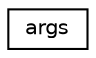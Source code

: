 digraph "Graphical Class Hierarchy"
{
  edge [fontname="Helvetica",fontsize="10",labelfontname="Helvetica",labelfontsize="10"];
  node [fontname="Helvetica",fontsize="10",shape=record];
  rankdir="LR";
  Node1 [label="args",height=0.2,width=0.4,color="black", fillcolor="white", style="filled",URL="$structargs.html"];
}
